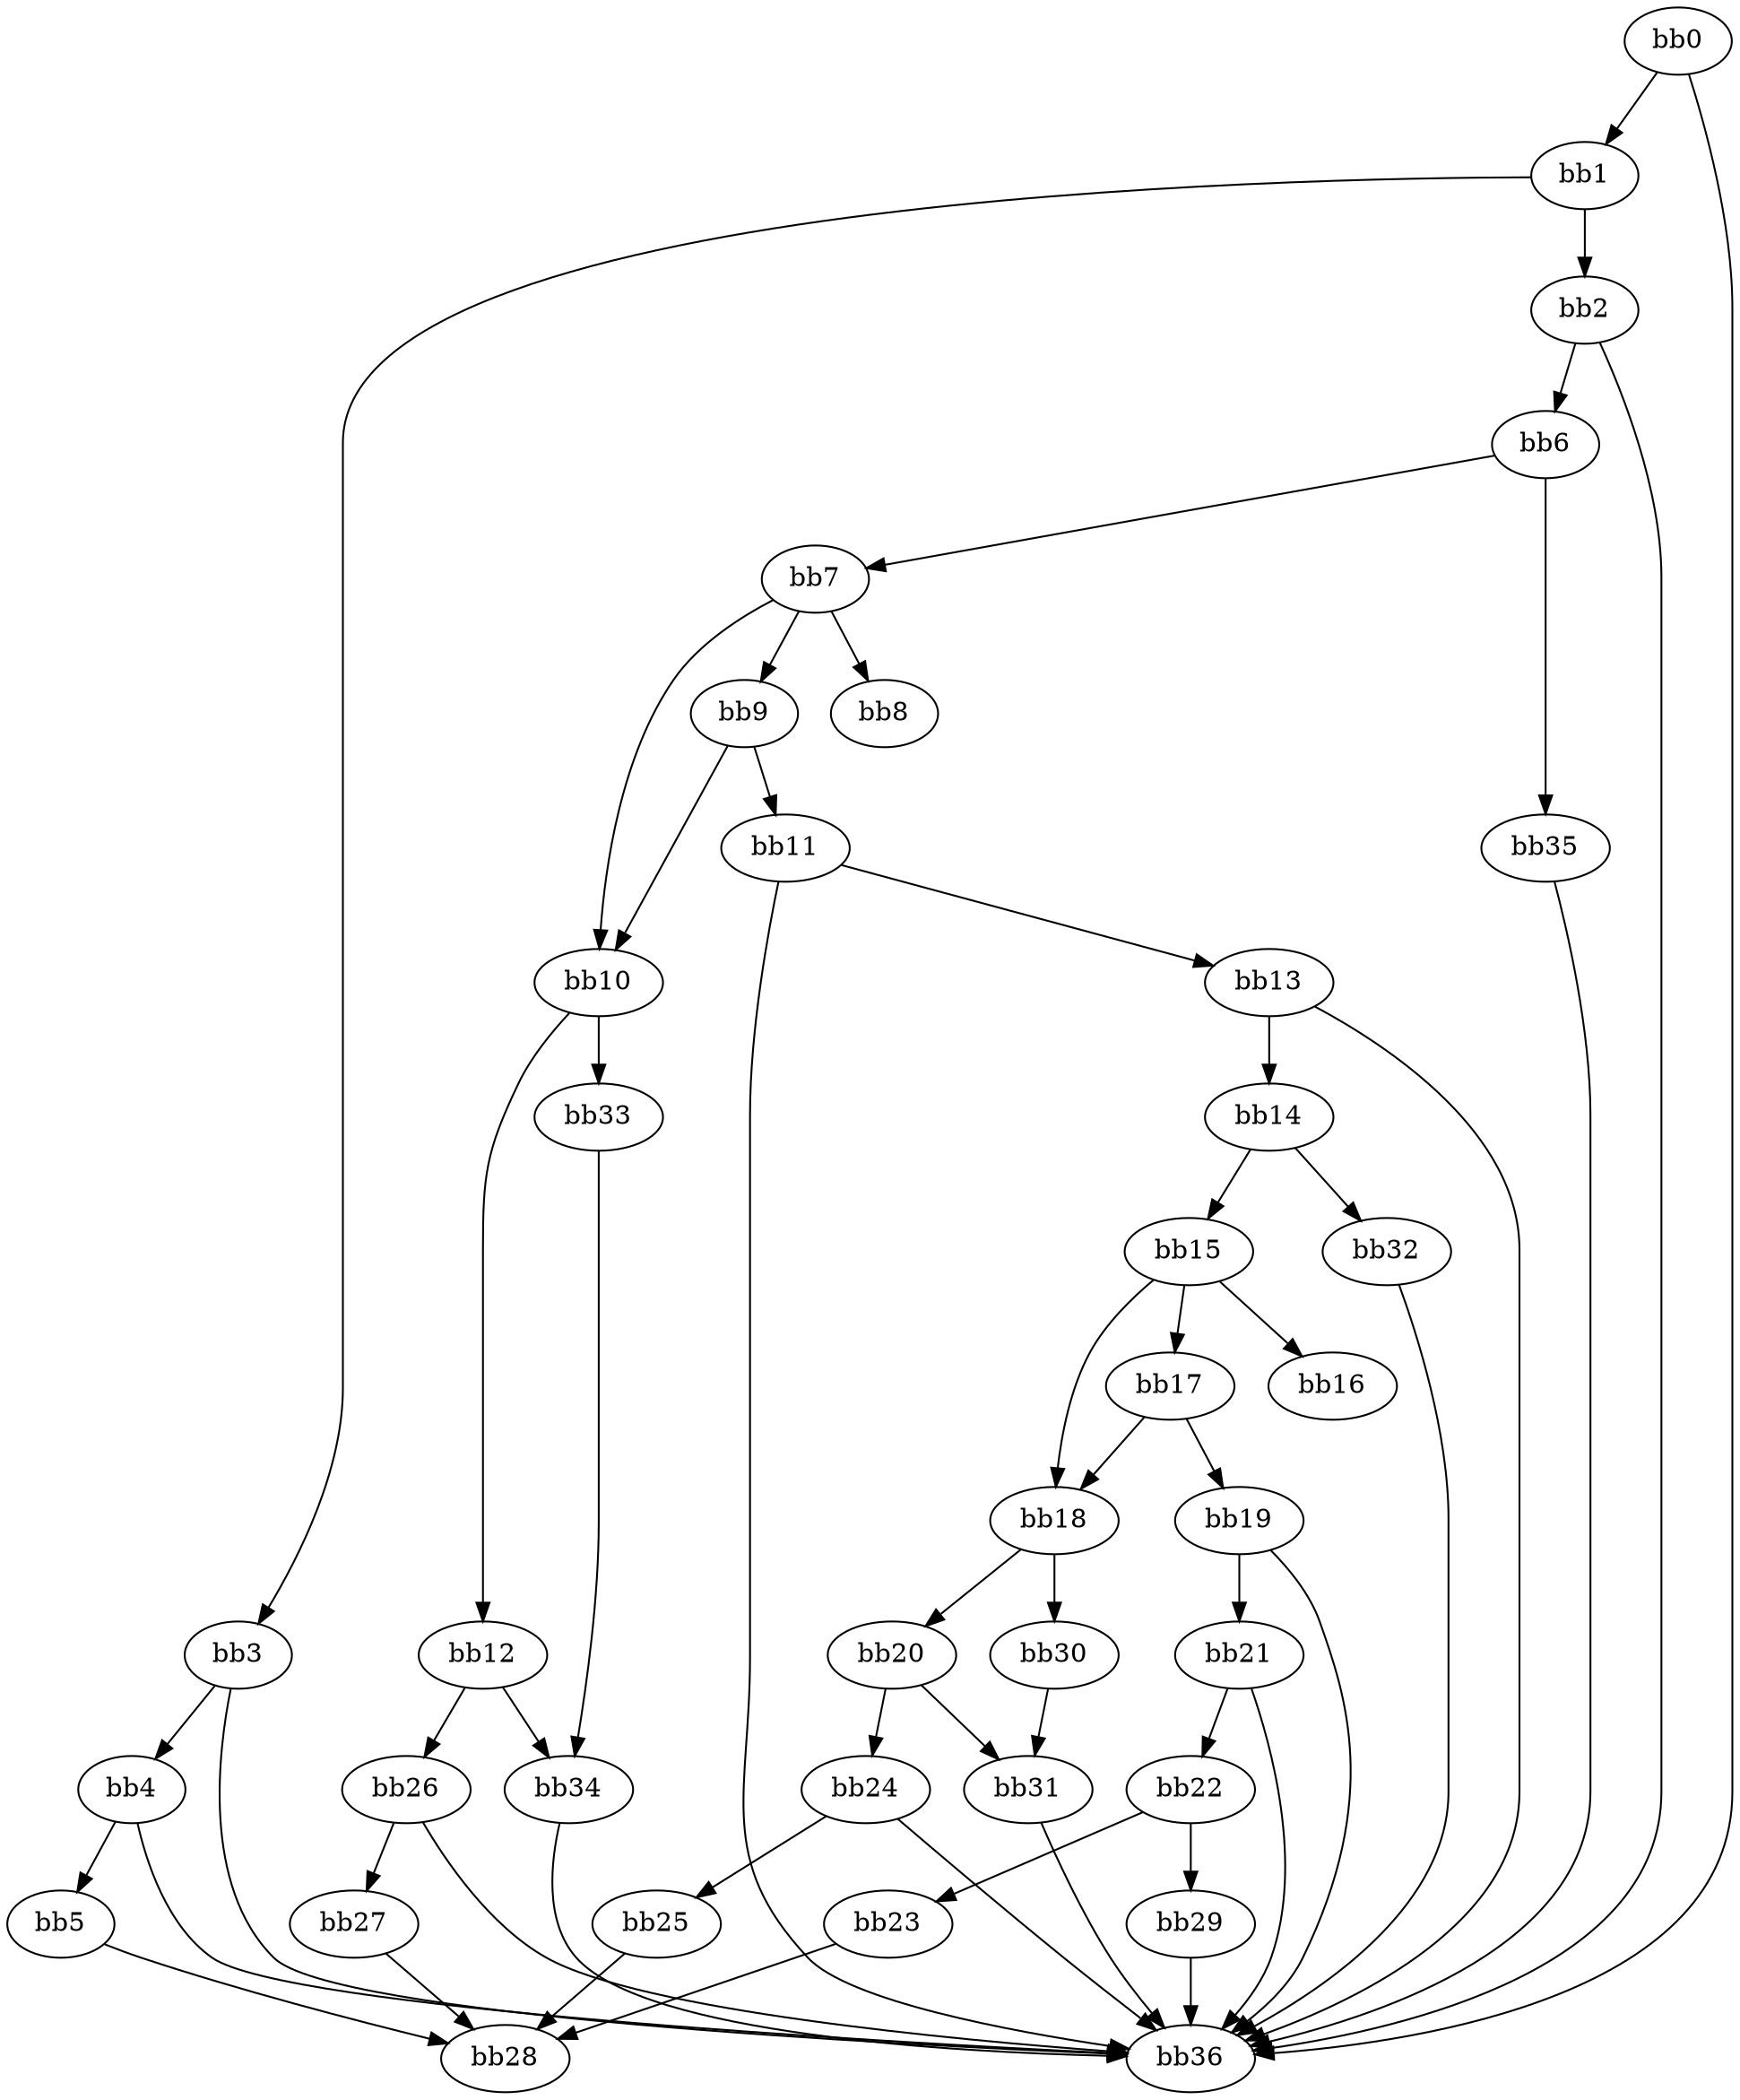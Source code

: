 digraph {
    0 [ label = "bb0\l" ]
    1 [ label = "bb1\l" ]
    2 [ label = "bb2\l" ]
    3 [ label = "bb3\l" ]
    4 [ label = "bb4\l" ]
    5 [ label = "bb5\l" ]
    6 [ label = "bb6\l" ]
    7 [ label = "bb7\l" ]
    8 [ label = "bb8\l" ]
    9 [ label = "bb9\l" ]
    10 [ label = "bb10\l" ]
    11 [ label = "bb11\l" ]
    12 [ label = "bb12\l" ]
    13 [ label = "bb13\l" ]
    14 [ label = "bb14\l" ]
    15 [ label = "bb15\l" ]
    16 [ label = "bb16\l" ]
    17 [ label = "bb17\l" ]
    18 [ label = "bb18\l" ]
    19 [ label = "bb19\l" ]
    20 [ label = "bb20\l" ]
    21 [ label = "bb21\l" ]
    22 [ label = "bb22\l" ]
    23 [ label = "bb23\l" ]
    24 [ label = "bb24\l" ]
    25 [ label = "bb25\l" ]
    26 [ label = "bb26\l" ]
    27 [ label = "bb27\l" ]
    28 [ label = "bb28\l" ]
    29 [ label = "bb29\l" ]
    30 [ label = "bb30\l" ]
    31 [ label = "bb31\l" ]
    32 [ label = "bb32\l" ]
    33 [ label = "bb33\l" ]
    34 [ label = "bb34\l" ]
    35 [ label = "bb35\l" ]
    36 [ label = "bb36\l" ]
    0 -> 1 [ ]
    0 -> 36 [ ]
    1 -> 2 [ ]
    1 -> 3 [ ]
    2 -> 6 [ ]
    2 -> 36 [ ]
    3 -> 4 [ ]
    3 -> 36 [ ]
    4 -> 5 [ ]
    4 -> 36 [ ]
    5 -> 28 [ ]
    6 -> 7 [ ]
    6 -> 35 [ ]
    7 -> 8 [ ]
    7 -> 9 [ ]
    7 -> 10 [ ]
    9 -> 10 [ ]
    9 -> 11 [ ]
    10 -> 12 [ ]
    10 -> 33 [ ]
    11 -> 13 [ ]
    11 -> 36 [ ]
    12 -> 26 [ ]
    12 -> 34 [ ]
    13 -> 14 [ ]
    13 -> 36 [ ]
    14 -> 15 [ ]
    14 -> 32 [ ]
    15 -> 16 [ ]
    15 -> 17 [ ]
    15 -> 18 [ ]
    17 -> 18 [ ]
    17 -> 19 [ ]
    18 -> 20 [ ]
    18 -> 30 [ ]
    19 -> 21 [ ]
    19 -> 36 [ ]
    20 -> 24 [ ]
    20 -> 31 [ ]
    21 -> 22 [ ]
    21 -> 36 [ ]
    22 -> 23 [ ]
    22 -> 29 [ ]
    23 -> 28 [ ]
    24 -> 25 [ ]
    24 -> 36 [ ]
    25 -> 28 [ ]
    26 -> 27 [ ]
    26 -> 36 [ ]
    27 -> 28 [ ]
    29 -> 36 [ ]
    30 -> 31 [ ]
    31 -> 36 [ ]
    32 -> 36 [ ]
    33 -> 34 [ ]
    34 -> 36 [ ]
    35 -> 36 [ ]
}

